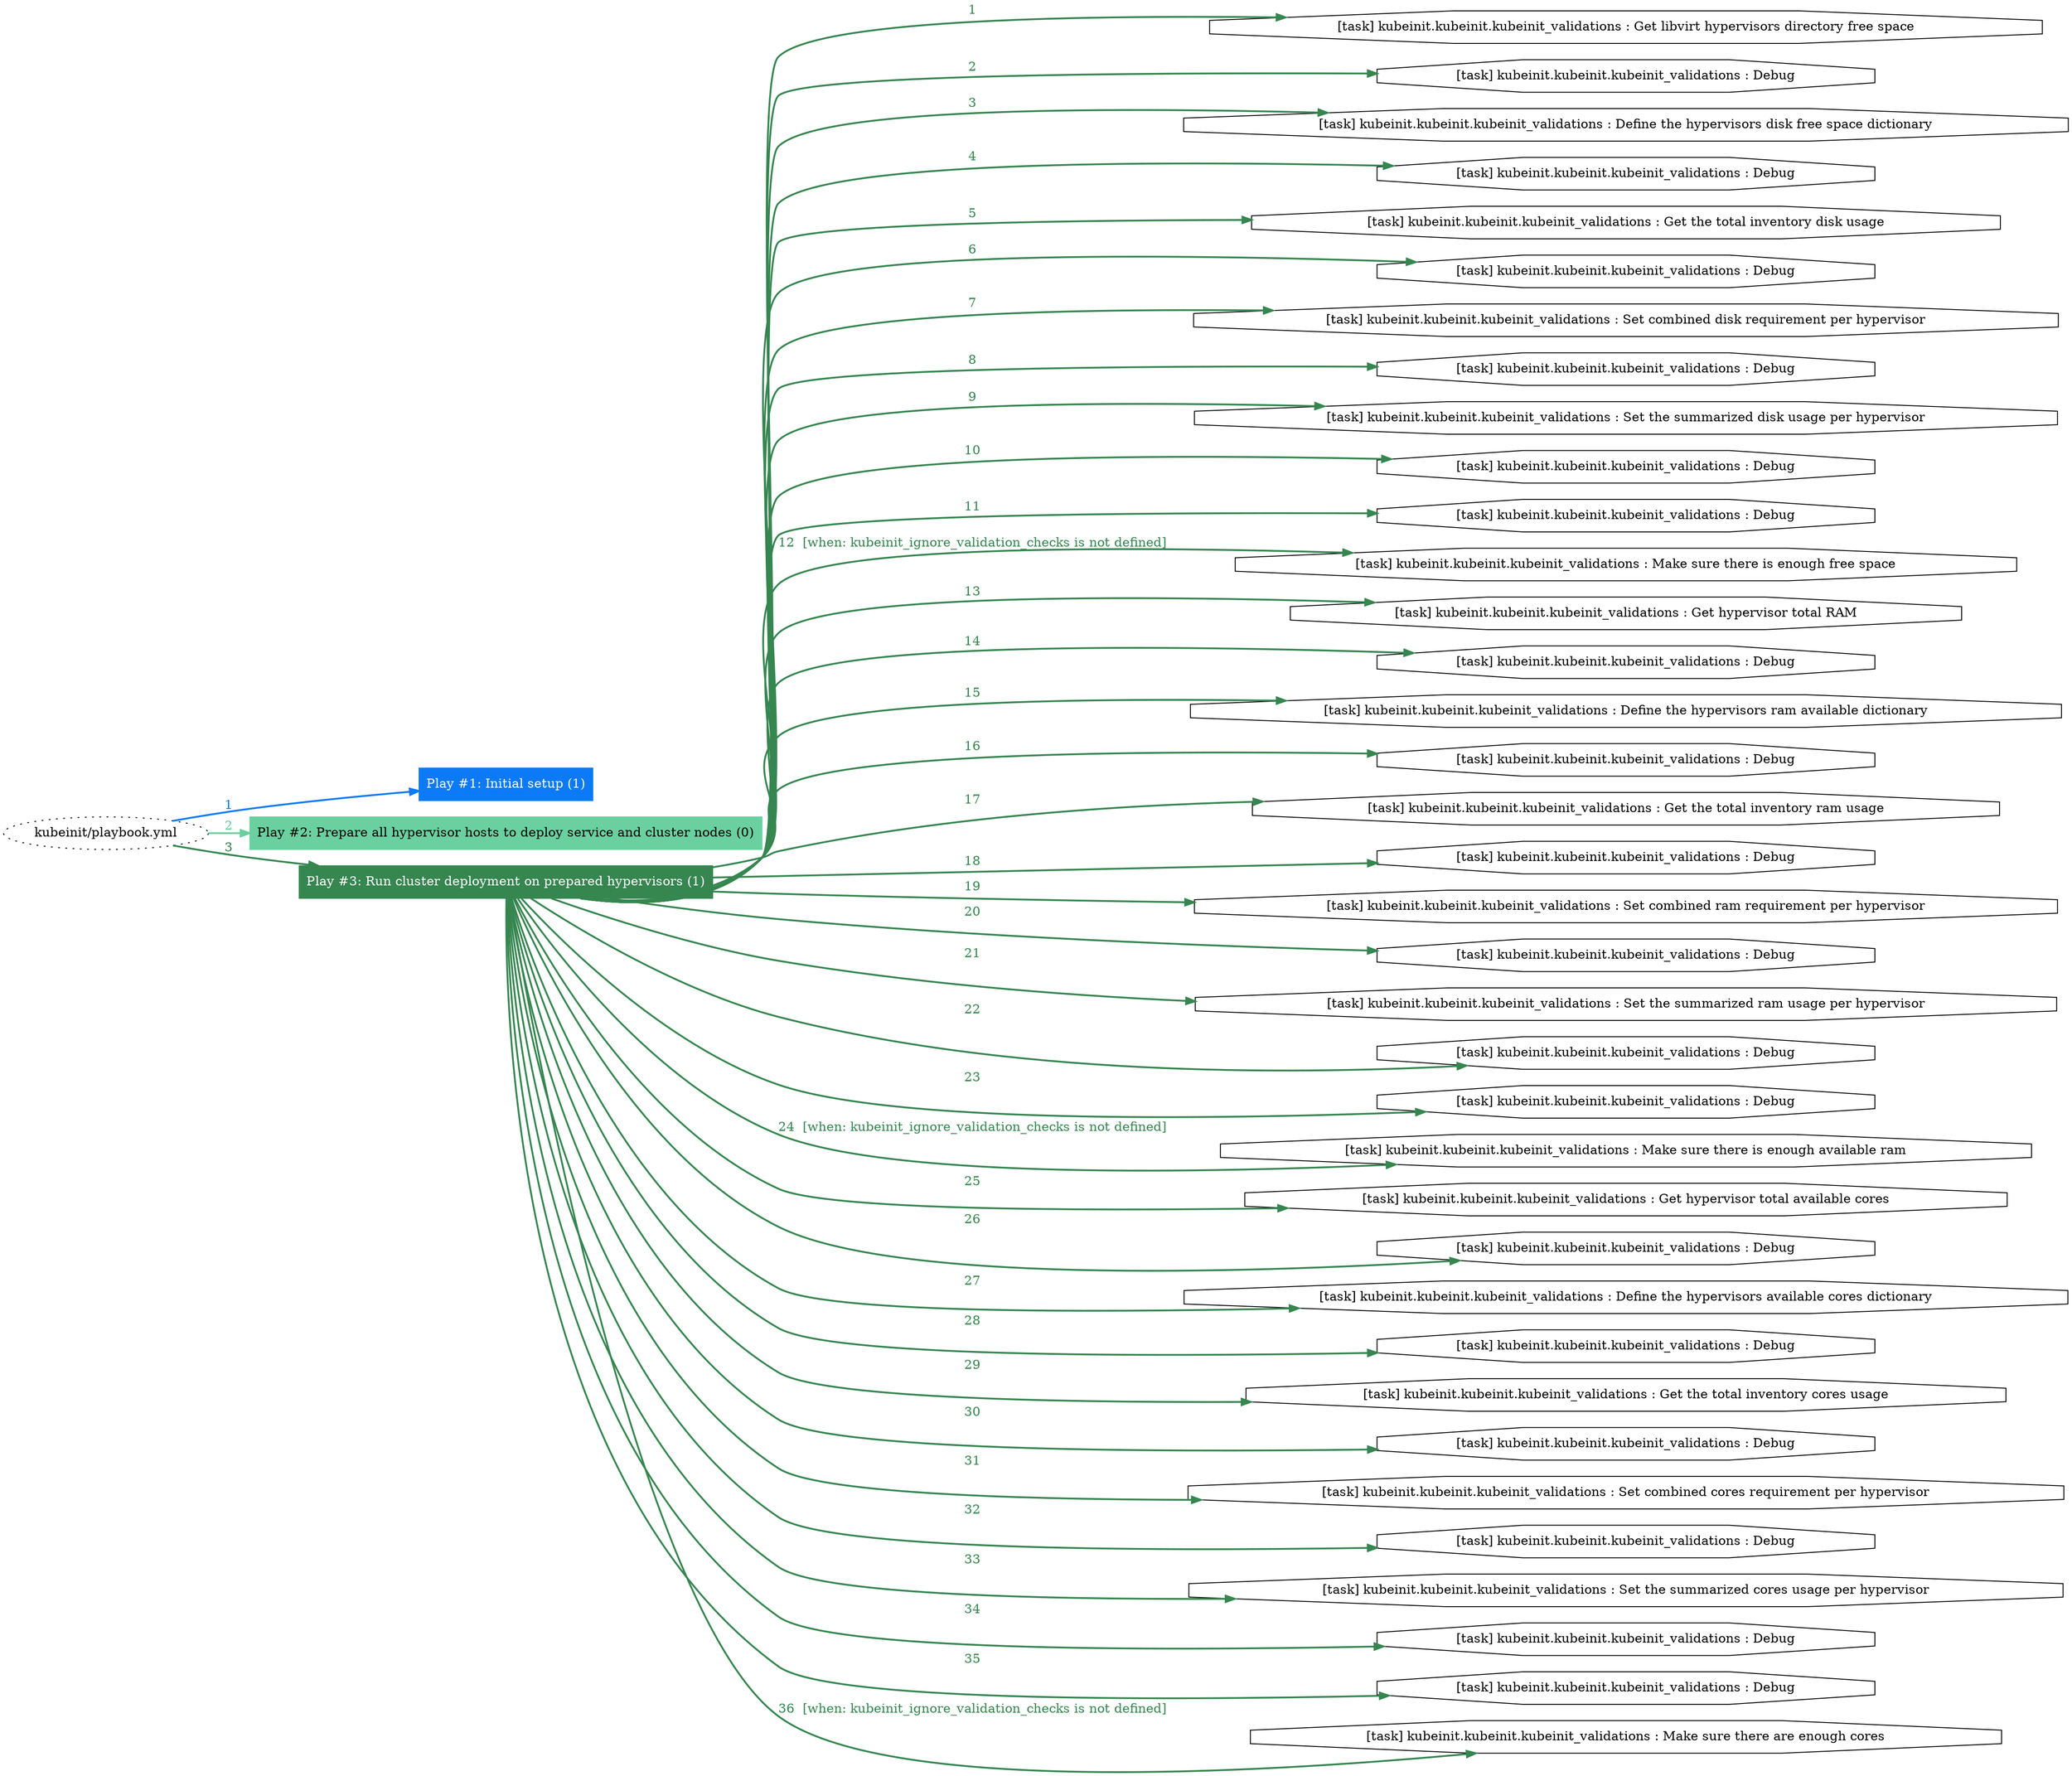 digraph "kubeinit/playbook.yml "{
	graph [concentrate=true ordering=in rankdir=LR ratio=fill]
	edge [esep=5 sep=10]
	"kubeinit/playbook.yml" [id=root_node style=dotted]
	subgraph "Play #1: Initial setup (1) "{
		"Play #1: Initial setup (1)" [color="#0c7af7" fontcolor="#ffffff" id="play_a1630efe-64c2-4f46-98ab-34f51e195062" shape=box style=filled tooltip=localhost]
		"kubeinit/playbook.yml" -> "Play #1: Initial setup (1)" [label=1 color="#0c7af7" fontcolor="#0c7af7" id="edge_a2fcd485-830a-4fc4-9ef8-0429cb777099" style=bold]
	}
	subgraph "Play #2: Prepare all hypervisor hosts to deploy service and cluster nodes (0) "{
		"Play #2: Prepare all hypervisor hosts to deploy service and cluster nodes (0)" [color="#6ad0a0" fontcolor="#000000" id="play_9efd3be1-5fee-44b9-be7b-ef9eebc78df5" shape=box style=filled tooltip=""]
		"kubeinit/playbook.yml" -> "Play #2: Prepare all hypervisor hosts to deploy service and cluster nodes (0)" [label=2 color="#6ad0a0" fontcolor="#6ad0a0" id="edge_5d6a1439-1547-4271-abfa-acd5ad3543a9" style=bold]
	}
	subgraph "Play #3: Run cluster deployment on prepared hypervisors (1) "{
		"Play #3: Run cluster deployment on prepared hypervisors (1)" [color="#368650" fontcolor="#ffffff" id="play_449b24d6-1e3e-4dc3-b0f6-b84f8e6aaaf5" shape=box style=filled tooltip=localhost]
		"kubeinit/playbook.yml" -> "Play #3: Run cluster deployment on prepared hypervisors (1)" [label=3 color="#368650" fontcolor="#368650" id="edge_6b1065fb-36b0-4ae1-bd50-a9ab4ff092a6" style=bold]
		"task_f52759ca-160a-4bfe-b8cc-03557e351982" [label="[task] kubeinit.kubeinit.kubeinit_validations : Get libvirt hypervisors directory free space" id="task_f52759ca-160a-4bfe-b8cc-03557e351982" shape=octagon tooltip="[task] kubeinit.kubeinit.kubeinit_validations : Get libvirt hypervisors directory free space"]
		"Play #3: Run cluster deployment on prepared hypervisors (1)" -> "task_f52759ca-160a-4bfe-b8cc-03557e351982" [label=1 color="#368650" fontcolor="#368650" id="edge_1928dfbd-82dc-4300-b3ec-383be47058c7" style=bold]
		"task_19238f5f-e308-4c25-96d1-447d821bf035" [label="[task] kubeinit.kubeinit.kubeinit_validations : Debug" id="task_19238f5f-e308-4c25-96d1-447d821bf035" shape=octagon tooltip="[task] kubeinit.kubeinit.kubeinit_validations : Debug"]
		"Play #3: Run cluster deployment on prepared hypervisors (1)" -> "task_19238f5f-e308-4c25-96d1-447d821bf035" [label=2 color="#368650" fontcolor="#368650" id="edge_4fd0e4b8-4491-4f86-90b2-29fb0782f9cb" style=bold]
		"task_0ea1d170-a671-45d2-a5e2-cc3674a5a832" [label="[task] kubeinit.kubeinit.kubeinit_validations : Define the hypervisors disk free space dictionary" id="task_0ea1d170-a671-45d2-a5e2-cc3674a5a832" shape=octagon tooltip="[task] kubeinit.kubeinit.kubeinit_validations : Define the hypervisors disk free space dictionary"]
		"Play #3: Run cluster deployment on prepared hypervisors (1)" -> "task_0ea1d170-a671-45d2-a5e2-cc3674a5a832" [label=3 color="#368650" fontcolor="#368650" id="edge_5ea48872-a941-492f-8c4a-a87560faa6c6" style=bold]
		"task_0ed733f5-e52d-4357-ae8d-0fbdfe770343" [label="[task] kubeinit.kubeinit.kubeinit_validations : Debug" id="task_0ed733f5-e52d-4357-ae8d-0fbdfe770343" shape=octagon tooltip="[task] kubeinit.kubeinit.kubeinit_validations : Debug"]
		"Play #3: Run cluster deployment on prepared hypervisors (1)" -> "task_0ed733f5-e52d-4357-ae8d-0fbdfe770343" [label=4 color="#368650" fontcolor="#368650" id="edge_23ab4faa-9236-48f0-ae4e-073e1fc4f5c5" style=bold]
		"task_180d7780-b2d1-417f-8961-7e59bb513b96" [label="[task] kubeinit.kubeinit.kubeinit_validations : Get the total inventory disk usage" id="task_180d7780-b2d1-417f-8961-7e59bb513b96" shape=octagon tooltip="[task] kubeinit.kubeinit.kubeinit_validations : Get the total inventory disk usage"]
		"Play #3: Run cluster deployment on prepared hypervisors (1)" -> "task_180d7780-b2d1-417f-8961-7e59bb513b96" [label=5 color="#368650" fontcolor="#368650" id="edge_ea1953bc-82c9-41ca-ab53-83aeea274af0" style=bold]
		"task_7bc52d4c-7053-49b6-b290-8232494dc81b" [label="[task] kubeinit.kubeinit.kubeinit_validations : Debug" id="task_7bc52d4c-7053-49b6-b290-8232494dc81b" shape=octagon tooltip="[task] kubeinit.kubeinit.kubeinit_validations : Debug"]
		"Play #3: Run cluster deployment on prepared hypervisors (1)" -> "task_7bc52d4c-7053-49b6-b290-8232494dc81b" [label=6 color="#368650" fontcolor="#368650" id="edge_2493d190-6dc1-4ab7-a21b-3df61b19ff2e" style=bold]
		"task_9c93b9fd-43f8-4302-adc6-d94dfc9bdb23" [label="[task] kubeinit.kubeinit.kubeinit_validations : Set combined disk requirement per hypervisor" id="task_9c93b9fd-43f8-4302-adc6-d94dfc9bdb23" shape=octagon tooltip="[task] kubeinit.kubeinit.kubeinit_validations : Set combined disk requirement per hypervisor"]
		"Play #3: Run cluster deployment on prepared hypervisors (1)" -> "task_9c93b9fd-43f8-4302-adc6-d94dfc9bdb23" [label=7 color="#368650" fontcolor="#368650" id="edge_52cb66eb-d172-43fa-869d-af95eb2dad6e" style=bold]
		"task_ac52526b-f8eb-40a2-965e-142b2a1fcbec" [label="[task] kubeinit.kubeinit.kubeinit_validations : Debug" id="task_ac52526b-f8eb-40a2-965e-142b2a1fcbec" shape=octagon tooltip="[task] kubeinit.kubeinit.kubeinit_validations : Debug"]
		"Play #3: Run cluster deployment on prepared hypervisors (1)" -> "task_ac52526b-f8eb-40a2-965e-142b2a1fcbec" [label=8 color="#368650" fontcolor="#368650" id="edge_26f419ea-8b8b-4102-8d81-b61ed57c60d3" style=bold]
		"task_da1633e3-0894-46ca-93f5-b6276fabb3db" [label="[task] kubeinit.kubeinit.kubeinit_validations : Set the summarized disk usage per hypervisor" id="task_da1633e3-0894-46ca-93f5-b6276fabb3db" shape=octagon tooltip="[task] kubeinit.kubeinit.kubeinit_validations : Set the summarized disk usage per hypervisor"]
		"Play #3: Run cluster deployment on prepared hypervisors (1)" -> "task_da1633e3-0894-46ca-93f5-b6276fabb3db" [label=9 color="#368650" fontcolor="#368650" id="edge_dd8a63c2-58f8-486e-b3f2-f33a508c2c9e" style=bold]
		"task_a9df5bf7-b521-4b65-8b14-125b42a4c4be" [label="[task] kubeinit.kubeinit.kubeinit_validations : Debug" id="task_a9df5bf7-b521-4b65-8b14-125b42a4c4be" shape=octagon tooltip="[task] kubeinit.kubeinit.kubeinit_validations : Debug"]
		"Play #3: Run cluster deployment on prepared hypervisors (1)" -> "task_a9df5bf7-b521-4b65-8b14-125b42a4c4be" [label=10 color="#368650" fontcolor="#368650" id="edge_7bf029fe-a220-43b9-82ee-890a78856d4f" style=bold]
		"task_034c0d5b-3304-4d34-935c-c3fed0324bb9" [label="[task] kubeinit.kubeinit.kubeinit_validations : Debug" id="task_034c0d5b-3304-4d34-935c-c3fed0324bb9" shape=octagon tooltip="[task] kubeinit.kubeinit.kubeinit_validations : Debug"]
		"Play #3: Run cluster deployment on prepared hypervisors (1)" -> "task_034c0d5b-3304-4d34-935c-c3fed0324bb9" [label=11 color="#368650" fontcolor="#368650" id="edge_f0e7d798-aff8-442a-81e0-61d3b83dd78d" style=bold]
		"task_94d97d7f-7d69-4e97-9786-5a2303ebbb05" [label="[task] kubeinit.kubeinit.kubeinit_validations : Make sure there is enough free space" id="task_94d97d7f-7d69-4e97-9786-5a2303ebbb05" shape=octagon tooltip="[task] kubeinit.kubeinit.kubeinit_validations : Make sure there is enough free space"]
		"Play #3: Run cluster deployment on prepared hypervisors (1)" -> "task_94d97d7f-7d69-4e97-9786-5a2303ebbb05" [label="12  [when: kubeinit_ignore_validation_checks is not defined]" color="#368650" fontcolor="#368650" id="edge_755e0ce0-d5c5-4b6f-b1ee-508e8cf25aac" style=bold]
		"task_9c1d4c88-af33-4536-9e8c-d89fbed8ebad" [label="[task] kubeinit.kubeinit.kubeinit_validations : Get hypervisor total RAM" id="task_9c1d4c88-af33-4536-9e8c-d89fbed8ebad" shape=octagon tooltip="[task] kubeinit.kubeinit.kubeinit_validations : Get hypervisor total RAM"]
		"Play #3: Run cluster deployment on prepared hypervisors (1)" -> "task_9c1d4c88-af33-4536-9e8c-d89fbed8ebad" [label=13 color="#368650" fontcolor="#368650" id="edge_9c8c5350-6ca6-4763-aed0-1be9c6f7a07d" style=bold]
		"task_c21ab497-f3a9-403e-a193-589dc5d4e006" [label="[task] kubeinit.kubeinit.kubeinit_validations : Debug" id="task_c21ab497-f3a9-403e-a193-589dc5d4e006" shape=octagon tooltip="[task] kubeinit.kubeinit.kubeinit_validations : Debug"]
		"Play #3: Run cluster deployment on prepared hypervisors (1)" -> "task_c21ab497-f3a9-403e-a193-589dc5d4e006" [label=14 color="#368650" fontcolor="#368650" id="edge_babc8f75-00a3-4723-a237-1da9210a95dc" style=bold]
		"task_ca75024a-6d40-4df4-9376-ad93bed6660b" [label="[task] kubeinit.kubeinit.kubeinit_validations : Define the hypervisors ram available dictionary" id="task_ca75024a-6d40-4df4-9376-ad93bed6660b" shape=octagon tooltip="[task] kubeinit.kubeinit.kubeinit_validations : Define the hypervisors ram available dictionary"]
		"Play #3: Run cluster deployment on prepared hypervisors (1)" -> "task_ca75024a-6d40-4df4-9376-ad93bed6660b" [label=15 color="#368650" fontcolor="#368650" id="edge_3eb0597b-e7a4-4548-a1dd-5ed60a853667" style=bold]
		"task_89e5cfc5-fd45-484c-9591-3706959ca59d" [label="[task] kubeinit.kubeinit.kubeinit_validations : Debug" id="task_89e5cfc5-fd45-484c-9591-3706959ca59d" shape=octagon tooltip="[task] kubeinit.kubeinit.kubeinit_validations : Debug"]
		"Play #3: Run cluster deployment on prepared hypervisors (1)" -> "task_89e5cfc5-fd45-484c-9591-3706959ca59d" [label=16 color="#368650" fontcolor="#368650" id="edge_e5b91bf8-2a68-4578-b193-49d9faf0a450" style=bold]
		"task_f302e722-f9c9-4e22-ba7e-117011bca8f4" [label="[task] kubeinit.kubeinit.kubeinit_validations : Get the total inventory ram usage" id="task_f302e722-f9c9-4e22-ba7e-117011bca8f4" shape=octagon tooltip="[task] kubeinit.kubeinit.kubeinit_validations : Get the total inventory ram usage"]
		"Play #3: Run cluster deployment on prepared hypervisors (1)" -> "task_f302e722-f9c9-4e22-ba7e-117011bca8f4" [label=17 color="#368650" fontcolor="#368650" id="edge_5b371860-f0f4-446d-aed7-ec7ffcf486b6" style=bold]
		"task_5e0b93d2-267b-4586-9a51-fef7f579156c" [label="[task] kubeinit.kubeinit.kubeinit_validations : Debug" id="task_5e0b93d2-267b-4586-9a51-fef7f579156c" shape=octagon tooltip="[task] kubeinit.kubeinit.kubeinit_validations : Debug"]
		"Play #3: Run cluster deployment on prepared hypervisors (1)" -> "task_5e0b93d2-267b-4586-9a51-fef7f579156c" [label=18 color="#368650" fontcolor="#368650" id="edge_4cc66957-38df-4f68-876f-4819a758571a" style=bold]
		"task_f9e5d733-1377-49b9-afd4-d04d03510939" [label="[task] kubeinit.kubeinit.kubeinit_validations : Set combined ram requirement per hypervisor" id="task_f9e5d733-1377-49b9-afd4-d04d03510939" shape=octagon tooltip="[task] kubeinit.kubeinit.kubeinit_validations : Set combined ram requirement per hypervisor"]
		"Play #3: Run cluster deployment on prepared hypervisors (1)" -> "task_f9e5d733-1377-49b9-afd4-d04d03510939" [label=19 color="#368650" fontcolor="#368650" id="edge_493f0729-67e2-4da1-96ff-b0f91929968f" style=bold]
		"task_4dcc98aa-92ad-4f03-9e2c-fdd93a8dd581" [label="[task] kubeinit.kubeinit.kubeinit_validations : Debug" id="task_4dcc98aa-92ad-4f03-9e2c-fdd93a8dd581" shape=octagon tooltip="[task] kubeinit.kubeinit.kubeinit_validations : Debug"]
		"Play #3: Run cluster deployment on prepared hypervisors (1)" -> "task_4dcc98aa-92ad-4f03-9e2c-fdd93a8dd581" [label=20 color="#368650" fontcolor="#368650" id="edge_8c92d69a-6c5c-4733-b2da-eb3d309e6130" style=bold]
		"task_7d48c122-31d5-472b-bed9-426b92a0038b" [label="[task] kubeinit.kubeinit.kubeinit_validations : Set the summarized ram usage per hypervisor" id="task_7d48c122-31d5-472b-bed9-426b92a0038b" shape=octagon tooltip="[task] kubeinit.kubeinit.kubeinit_validations : Set the summarized ram usage per hypervisor"]
		"Play #3: Run cluster deployment on prepared hypervisors (1)" -> "task_7d48c122-31d5-472b-bed9-426b92a0038b" [label=21 color="#368650" fontcolor="#368650" id="edge_e760ad53-16f4-46cb-9886-9d03e5780212" style=bold]
		"task_10772b8f-3f57-4619-9d46-922f7a23bf03" [label="[task] kubeinit.kubeinit.kubeinit_validations : Debug" id="task_10772b8f-3f57-4619-9d46-922f7a23bf03" shape=octagon tooltip="[task] kubeinit.kubeinit.kubeinit_validations : Debug"]
		"Play #3: Run cluster deployment on prepared hypervisors (1)" -> "task_10772b8f-3f57-4619-9d46-922f7a23bf03" [label=22 color="#368650" fontcolor="#368650" id="edge_a900ca86-1db9-471b-ad0f-4ce6d42b5e52" style=bold]
		"task_f102d18a-0185-4fb7-a9ed-888863a5702a" [label="[task] kubeinit.kubeinit.kubeinit_validations : Debug" id="task_f102d18a-0185-4fb7-a9ed-888863a5702a" shape=octagon tooltip="[task] kubeinit.kubeinit.kubeinit_validations : Debug"]
		"Play #3: Run cluster deployment on prepared hypervisors (1)" -> "task_f102d18a-0185-4fb7-a9ed-888863a5702a" [label=23 color="#368650" fontcolor="#368650" id="edge_33440135-5a51-466a-8a26-56e1d535ccad" style=bold]
		"task_276032fd-b15d-4b69-9c84-ff808afb02b4" [label="[task] kubeinit.kubeinit.kubeinit_validations : Make sure there is enough available ram" id="task_276032fd-b15d-4b69-9c84-ff808afb02b4" shape=octagon tooltip="[task] kubeinit.kubeinit.kubeinit_validations : Make sure there is enough available ram"]
		"Play #3: Run cluster deployment on prepared hypervisors (1)" -> "task_276032fd-b15d-4b69-9c84-ff808afb02b4" [label="24  [when: kubeinit_ignore_validation_checks is not defined]" color="#368650" fontcolor="#368650" id="edge_b140a2dd-c6ab-4b26-896e-f5ebeb2127a8" style=bold]
		"task_5b0f0e82-7dcf-4881-a108-e5ca226c9d67" [label="[task] kubeinit.kubeinit.kubeinit_validations : Get hypervisor total available cores" id="task_5b0f0e82-7dcf-4881-a108-e5ca226c9d67" shape=octagon tooltip="[task] kubeinit.kubeinit.kubeinit_validations : Get hypervisor total available cores"]
		"Play #3: Run cluster deployment on prepared hypervisors (1)" -> "task_5b0f0e82-7dcf-4881-a108-e5ca226c9d67" [label=25 color="#368650" fontcolor="#368650" id="edge_8a095429-0aa2-47c5-a597-d57484af9715" style=bold]
		"task_d609f575-6367-4f3a-98a3-342de8969adf" [label="[task] kubeinit.kubeinit.kubeinit_validations : Debug" id="task_d609f575-6367-4f3a-98a3-342de8969adf" shape=octagon tooltip="[task] kubeinit.kubeinit.kubeinit_validations : Debug"]
		"Play #3: Run cluster deployment on prepared hypervisors (1)" -> "task_d609f575-6367-4f3a-98a3-342de8969adf" [label=26 color="#368650" fontcolor="#368650" id="edge_ea43b907-6ed7-4514-9f26-70a84fa23e7f" style=bold]
		"task_3285c117-0bc9-4535-acf0-c4212fd97131" [label="[task] kubeinit.kubeinit.kubeinit_validations : Define the hypervisors available cores dictionary" id="task_3285c117-0bc9-4535-acf0-c4212fd97131" shape=octagon tooltip="[task] kubeinit.kubeinit.kubeinit_validations : Define the hypervisors available cores dictionary"]
		"Play #3: Run cluster deployment on prepared hypervisors (1)" -> "task_3285c117-0bc9-4535-acf0-c4212fd97131" [label=27 color="#368650" fontcolor="#368650" id="edge_8c398725-cd78-4858-87e8-15181c7281ff" style=bold]
		"task_fa4826e1-3e14-4b87-ba18-7bdca3fc7e8c" [label="[task] kubeinit.kubeinit.kubeinit_validations : Debug" id="task_fa4826e1-3e14-4b87-ba18-7bdca3fc7e8c" shape=octagon tooltip="[task] kubeinit.kubeinit.kubeinit_validations : Debug"]
		"Play #3: Run cluster deployment on prepared hypervisors (1)" -> "task_fa4826e1-3e14-4b87-ba18-7bdca3fc7e8c" [label=28 color="#368650" fontcolor="#368650" id="edge_6e722370-b488-4606-822f-6cb9ed822565" style=bold]
		"task_91a48b9e-9ec1-4fc1-a7e2-71a3c150c5c0" [label="[task] kubeinit.kubeinit.kubeinit_validations : Get the total inventory cores usage" id="task_91a48b9e-9ec1-4fc1-a7e2-71a3c150c5c0" shape=octagon tooltip="[task] kubeinit.kubeinit.kubeinit_validations : Get the total inventory cores usage"]
		"Play #3: Run cluster deployment on prepared hypervisors (1)" -> "task_91a48b9e-9ec1-4fc1-a7e2-71a3c150c5c0" [label=29 color="#368650" fontcolor="#368650" id="edge_8d6b3091-6e7a-4bca-94d6-358a322b657f" style=bold]
		"task_aff70780-25b1-4cdd-9e53-0a0aa6a965ab" [label="[task] kubeinit.kubeinit.kubeinit_validations : Debug" id="task_aff70780-25b1-4cdd-9e53-0a0aa6a965ab" shape=octagon tooltip="[task] kubeinit.kubeinit.kubeinit_validations : Debug"]
		"Play #3: Run cluster deployment on prepared hypervisors (1)" -> "task_aff70780-25b1-4cdd-9e53-0a0aa6a965ab" [label=30 color="#368650" fontcolor="#368650" id="edge_73d017e3-cade-4fa5-90d3-acd13b4ca57c" style=bold]
		"task_bc00e076-99db-4a7e-84ce-55e7d113f91a" [label="[task] kubeinit.kubeinit.kubeinit_validations : Set combined cores requirement per hypervisor" id="task_bc00e076-99db-4a7e-84ce-55e7d113f91a" shape=octagon tooltip="[task] kubeinit.kubeinit.kubeinit_validations : Set combined cores requirement per hypervisor"]
		"Play #3: Run cluster deployment on prepared hypervisors (1)" -> "task_bc00e076-99db-4a7e-84ce-55e7d113f91a" [label=31 color="#368650" fontcolor="#368650" id="edge_242a11dd-858f-496a-ac9f-62e94c60b691" style=bold]
		"task_89f104d3-00a0-4953-80aa-743b5702e0f6" [label="[task] kubeinit.kubeinit.kubeinit_validations : Debug" id="task_89f104d3-00a0-4953-80aa-743b5702e0f6" shape=octagon tooltip="[task] kubeinit.kubeinit.kubeinit_validations : Debug"]
		"Play #3: Run cluster deployment on prepared hypervisors (1)" -> "task_89f104d3-00a0-4953-80aa-743b5702e0f6" [label=32 color="#368650" fontcolor="#368650" id="edge_b8325ee1-1175-4f15-97a0-1b52f3c32685" style=bold]
		"task_6195d805-4831-4f79-af27-c25e9c9e9144" [label="[task] kubeinit.kubeinit.kubeinit_validations : Set the summarized cores usage per hypervisor" id="task_6195d805-4831-4f79-af27-c25e9c9e9144" shape=octagon tooltip="[task] kubeinit.kubeinit.kubeinit_validations : Set the summarized cores usage per hypervisor"]
		"Play #3: Run cluster deployment on prepared hypervisors (1)" -> "task_6195d805-4831-4f79-af27-c25e9c9e9144" [label=33 color="#368650" fontcolor="#368650" id="edge_b73a9216-b0cc-4184-98d0-b1dde3699908" style=bold]
		"task_ab2ac4c5-8c1a-4a04-9a2b-93c09cffe585" [label="[task] kubeinit.kubeinit.kubeinit_validations : Debug" id="task_ab2ac4c5-8c1a-4a04-9a2b-93c09cffe585" shape=octagon tooltip="[task] kubeinit.kubeinit.kubeinit_validations : Debug"]
		"Play #3: Run cluster deployment on prepared hypervisors (1)" -> "task_ab2ac4c5-8c1a-4a04-9a2b-93c09cffe585" [label=34 color="#368650" fontcolor="#368650" id="edge_61bf05bf-d970-4367-ba67-f867f042bdad" style=bold]
		"task_f327efea-3781-4f5a-b214-e03449158520" [label="[task] kubeinit.kubeinit.kubeinit_validations : Debug" id="task_f327efea-3781-4f5a-b214-e03449158520" shape=octagon tooltip="[task] kubeinit.kubeinit.kubeinit_validations : Debug"]
		"Play #3: Run cluster deployment on prepared hypervisors (1)" -> "task_f327efea-3781-4f5a-b214-e03449158520" [label=35 color="#368650" fontcolor="#368650" id="edge_6a44ee67-c43c-498d-9737-0b75c58d4653" style=bold]
		"task_701a51c7-6df4-4257-ac1e-e37eeb2f0bf1" [label="[task] kubeinit.kubeinit.kubeinit_validations : Make sure there are enough cores" id="task_701a51c7-6df4-4257-ac1e-e37eeb2f0bf1" shape=octagon tooltip="[task] kubeinit.kubeinit.kubeinit_validations : Make sure there are enough cores"]
		"Play #3: Run cluster deployment on prepared hypervisors (1)" -> "task_701a51c7-6df4-4257-ac1e-e37eeb2f0bf1" [label="36  [when: kubeinit_ignore_validation_checks is not defined]" color="#368650" fontcolor="#368650" id="edge_73a02a62-657e-41d3-be19-12d47c4dcc41" style=bold]
	}
}
